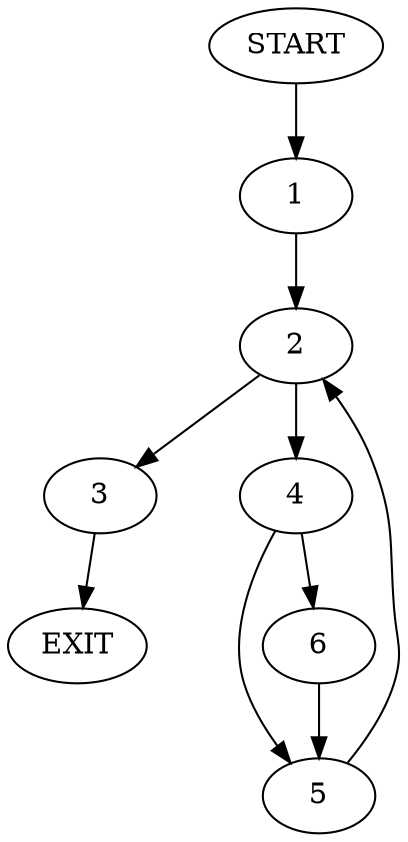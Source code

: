 digraph {
0 [label="START"]
7 [label="EXIT"]
0 -> 1
1 -> 2
2 -> 3
2 -> 4
3 -> 7
4 -> 5
4 -> 6
5 -> 2
6 -> 5
}

